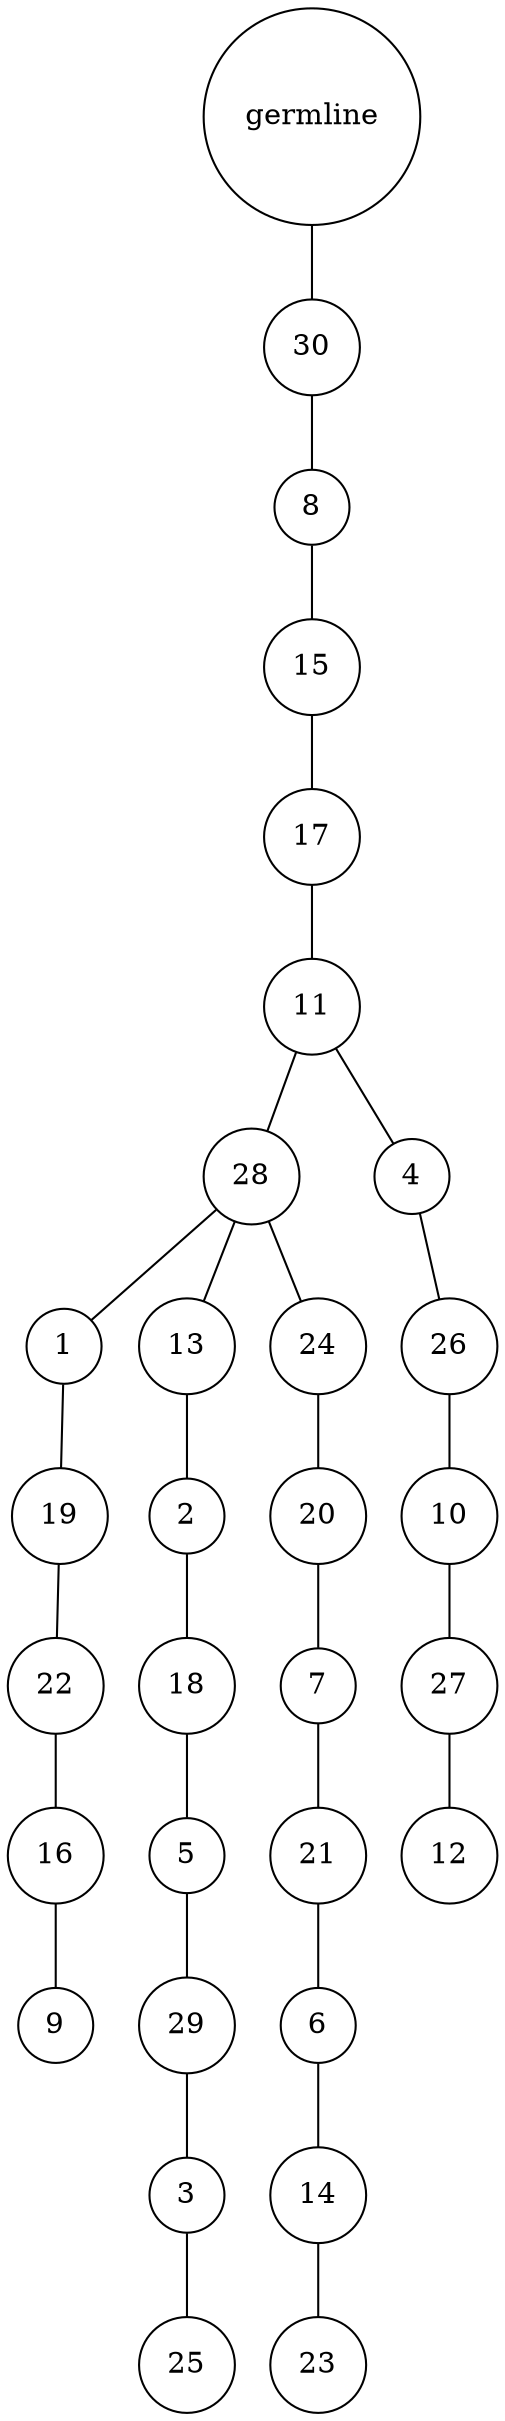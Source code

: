graph {
	rankdir=UD;
	splines=line;
	node [shape=circle]
	"0x7ffa740ca4f0" [label="germline"];
	"0x7ffa740ca520" [label="30"];
	"0x7ffa740ca4f0" -- "0x7ffa740ca520" ;
	"0x7ffa740ca550" [label="8"];
	"0x7ffa740ca520" -- "0x7ffa740ca550" ;
	"0x7ffa740ca580" [label="15"];
	"0x7ffa740ca550" -- "0x7ffa740ca580" ;
	"0x7ffa740ca5b0" [label="17"];
	"0x7ffa740ca580" -- "0x7ffa740ca5b0" ;
	"0x7ffa740ca5e0" [label="11"];
	"0x7ffa740ca5b0" -- "0x7ffa740ca5e0" ;
	"0x7ffa740ca610" [label="28"];
	"0x7ffa740ca5e0" -- "0x7ffa740ca610" ;
	"0x7ffa740ca640" [label="1"];
	"0x7ffa740ca610" -- "0x7ffa740ca640" ;
	"0x7ffa740ca670" [label="19"];
	"0x7ffa740ca640" -- "0x7ffa740ca670" ;
	"0x7ffa740ca6a0" [label="22"];
	"0x7ffa740ca670" -- "0x7ffa740ca6a0" ;
	"0x7ffa740ca6d0" [label="16"];
	"0x7ffa740ca6a0" -- "0x7ffa740ca6d0" ;
	"0x7ffa740ca700" [label="9"];
	"0x7ffa740ca6d0" -- "0x7ffa740ca700" ;
	"0x7ffa740ca730" [label="13"];
	"0x7ffa740ca610" -- "0x7ffa740ca730" ;
	"0x7ffa740ca760" [label="2"];
	"0x7ffa740ca730" -- "0x7ffa740ca760" ;
	"0x7ffa740ca790" [label="18"];
	"0x7ffa740ca760" -- "0x7ffa740ca790" ;
	"0x7ffa740ca7c0" [label="5"];
	"0x7ffa740ca790" -- "0x7ffa740ca7c0" ;
	"0x7ffa740ca7f0" [label="29"];
	"0x7ffa740ca7c0" -- "0x7ffa740ca7f0" ;
	"0x7ffa740ca820" [label="3"];
	"0x7ffa740ca7f0" -- "0x7ffa740ca820" ;
	"0x7ffa740ca850" [label="25"];
	"0x7ffa740ca820" -- "0x7ffa740ca850" ;
	"0x7ffa740ca880" [label="24"];
	"0x7ffa740ca610" -- "0x7ffa740ca880" ;
	"0x7ffa740ca8b0" [label="20"];
	"0x7ffa740ca880" -- "0x7ffa740ca8b0" ;
	"0x7ffa740ca8e0" [label="7"];
	"0x7ffa740ca8b0" -- "0x7ffa740ca8e0" ;
	"0x7ffa740ca910" [label="21"];
	"0x7ffa740ca8e0" -- "0x7ffa740ca910" ;
	"0x7ffa740ca940" [label="6"];
	"0x7ffa740ca910" -- "0x7ffa740ca940" ;
	"0x7ffa740ca970" [label="14"];
	"0x7ffa740ca940" -- "0x7ffa740ca970" ;
	"0x7ffa740ca9a0" [label="23"];
	"0x7ffa740ca970" -- "0x7ffa740ca9a0" ;
	"0x7ffa740ca9d0" [label="4"];
	"0x7ffa740ca5e0" -- "0x7ffa740ca9d0" ;
	"0x7ffa740caa00" [label="26"];
	"0x7ffa740ca9d0" -- "0x7ffa740caa00" ;
	"0x7ffa740caa30" [label="10"];
	"0x7ffa740caa00" -- "0x7ffa740caa30" ;
	"0x7ffa740caa60" [label="27"];
	"0x7ffa740caa30" -- "0x7ffa740caa60" ;
	"0x7ffa740caa90" [label="12"];
	"0x7ffa740caa60" -- "0x7ffa740caa90" ;
}
